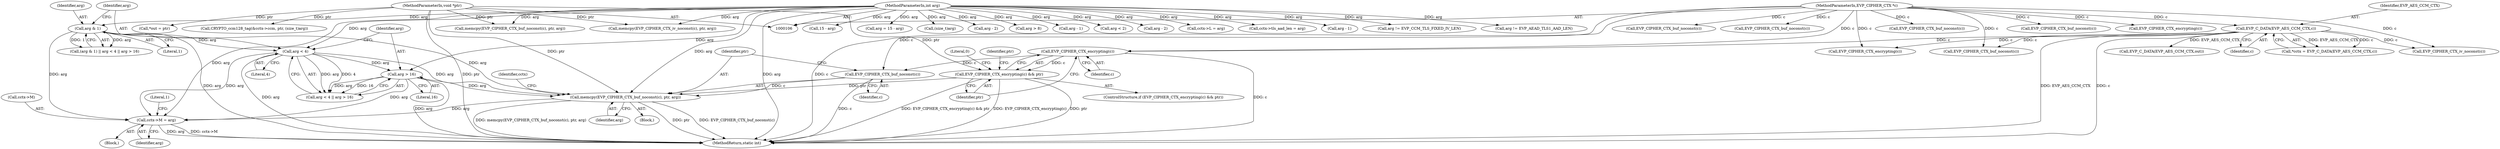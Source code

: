 digraph "0_openssl_00d965474b22b54e4275232bc71ee0c699c5cd21@API" {
"1000300" [label="(Call,memcpy(EVP_CIPHER_CTX_buf_noconst(c), ptr, arg))"];
"1000301" [label="(Call,EVP_CIPHER_CTX_buf_noconst(c))"];
"1000287" [label="(Call,EVP_CIPHER_CTX_encrypting(c))"];
"1000115" [label="(Call,EVP_C_DATA(EVP_AES_CCM_CTX,c))"];
"1000107" [label="(MethodParameterIn,EVP_CIPHER_CTX *c)"];
"1000286" [label="(Call,EVP_CIPHER_CTX_encrypting(c) && ptr)"];
"1000110" [label="(MethodParameterIn,void *ptr)"];
"1000273" [label="(Call,arg & 1)"];
"1000109" [label="(MethodParameterIn,int arg)"];
"1000277" [label="(Call,arg < 4)"];
"1000280" [label="(Call,arg > 16)"];
"1000305" [label="(Call,cctx->M = arg)"];
"1000285" [label="(ControlStructure,if (EVP_CIPHER_CTX_encrypting(c) && ptr))"];
"1000249" [label="(Call,15 - arg)"];
"1000116" [label="(Identifier,EVP_AES_CCM_CTX)"];
"1000307" [label="(Identifier,cctx)"];
"1000184" [label="(Call,EVP_CIPHER_CTX_buf_noconst(c))"];
"1000326" [label="(Call,CRYPTO_ccm128_tag(&cctx->ccm, ptr, (size_t)arg))"];
"1000109" [label="(MethodParameterIn,int arg)"];
"1000274" [label="(Identifier,arg)"];
"1000277" [label="(Call,arg < 4)"];
"1000247" [label="(Call,arg = 15 - arg)"];
"1000117" [label="(Identifier,c)"];
"1000220" [label="(Call,EVP_CIPHER_CTX_buf_noconst(c))"];
"1000279" [label="(Literal,4)"];
"1000302" [label="(Identifier,c)"];
"1000291" [label="(Literal,0)"];
"1000332" [label="(Call,(size_t)arg)"];
"1000303" [label="(Identifier,ptr)"];
"1000278" [label="(Identifier,arg)"];
"1000288" [label="(Identifier,c)"];
"1000167" [label="(Call,memcpy(EVP_CIPHER_CTX_buf_noconst(c), ptr, arg))"];
"1000120" [label="(Block,)"];
"1000402" [label="(MethodReturn,static int)"];
"1000286" [label="(Call,EVP_CIPHER_CTX_encrypting(c) && ptr)"];
"1000110" [label="(MethodParameterIn,void *ptr)"];
"1000115" [label="(Call,EVP_C_DATA(EVP_AES_CCM_CTX,c))"];
"1000275" [label="(Literal,1)"];
"1000212" [label="(Call,arg - 2)"];
"1000240" [label="(Call,EVP_CIPHER_CTX_iv_noconst(c))"];
"1000293" [label="(Identifier,ptr)"];
"1000311" [label="(Literal,1)"];
"1000113" [label="(Call,*cctx = EVP_C_DATA(EVP_AES_CCM_CTX,c))"];
"1000258" [label="(Call,arg > 8)"];
"1000363" [label="(Call,EVP_C_DATA(EVP_AES_CCM_CTX,out))"];
"1000193" [label="(Call,arg - 1)"];
"1000255" [label="(Call,arg < 2)"];
"1000276" [label="(Call,arg < 4 || arg > 16)"];
"1000300" [label="(Call,memcpy(EVP_CIPHER_CTX_buf_noconst(c), ptr, arg))"];
"1000191" [label="(Call,EVP_CIPHER_CTX_buf_noconst(c))"];
"1000304" [label="(Identifier,arg)"];
"1000186" [label="(Call,arg - 2)"];
"1000168" [label="(Call,EVP_CIPHER_CTX_buf_noconst(c))"];
"1000301" [label="(Call,EVP_CIPHER_CTX_buf_noconst(c))"];
"1000281" [label="(Identifier,arg)"];
"1000272" [label="(Call,(arg & 1) || arg < 4 || arg > 16)"];
"1000263" [label="(Call,cctx->L = arg)"];
"1000306" [label="(Call,cctx->M)"];
"1000282" [label="(Literal,16)"];
"1000294" [label="(Block,)"];
"1000287" [label="(Call,EVP_CIPHER_CTX_encrypting(c))"];
"1000172" [label="(Call,cctx->tls_aad_len = arg)"];
"1000239" [label="(Call,memcpy(EVP_CIPHER_CTX_iv_noconst(c), ptr, arg))"];
"1000222" [label="(Call,arg - 1)"];
"1000210" [label="(Call,EVP_CIPHER_CTX_buf_noconst(c))"];
"1000273" [label="(Call,arg & 1)"];
"1000280" [label="(Call,arg > 16)"];
"1000289" [label="(Identifier,ptr)"];
"1000107" [label="(MethodParameterIn,EVP_CIPHER_CTX *c)"];
"1000201" [label="(Call,EVP_CIPHER_CTX_encrypting(c))"];
"1000234" [label="(Call,arg != EVP_CCM_TLS_FIXED_IV_LEN)"];
"1000316" [label="(Call,EVP_CIPHER_CTX_encrypting(c))"];
"1000357" [label="(Call,*out = ptr)"];
"1000162" [label="(Call,arg != EVP_AEAD_TLS1_AAD_LEN)"];
"1000309" [label="(Identifier,arg)"];
"1000305" [label="(Call,cctx->M = arg)"];
"1000300" -> "1000294"  [label="AST: "];
"1000300" -> "1000304"  [label="CFG: "];
"1000301" -> "1000300"  [label="AST: "];
"1000303" -> "1000300"  [label="AST: "];
"1000304" -> "1000300"  [label="AST: "];
"1000307" -> "1000300"  [label="CFG: "];
"1000300" -> "1000402"  [label="DDG: ptr"];
"1000300" -> "1000402"  [label="DDG: EVP_CIPHER_CTX_buf_noconst(c)"];
"1000300" -> "1000402"  [label="DDG: memcpy(EVP_CIPHER_CTX_buf_noconst(c), ptr, arg)"];
"1000301" -> "1000300"  [label="DDG: c"];
"1000286" -> "1000300"  [label="DDG: ptr"];
"1000110" -> "1000300"  [label="DDG: ptr"];
"1000273" -> "1000300"  [label="DDG: arg"];
"1000277" -> "1000300"  [label="DDG: arg"];
"1000280" -> "1000300"  [label="DDG: arg"];
"1000109" -> "1000300"  [label="DDG: arg"];
"1000300" -> "1000305"  [label="DDG: arg"];
"1000301" -> "1000302"  [label="CFG: "];
"1000302" -> "1000301"  [label="AST: "];
"1000303" -> "1000301"  [label="CFG: "];
"1000301" -> "1000402"  [label="DDG: c"];
"1000287" -> "1000301"  [label="DDG: c"];
"1000107" -> "1000301"  [label="DDG: c"];
"1000287" -> "1000286"  [label="AST: "];
"1000287" -> "1000288"  [label="CFG: "];
"1000288" -> "1000287"  [label="AST: "];
"1000289" -> "1000287"  [label="CFG: "];
"1000286" -> "1000287"  [label="CFG: "];
"1000287" -> "1000402"  [label="DDG: c"];
"1000287" -> "1000286"  [label="DDG: c"];
"1000115" -> "1000287"  [label="DDG: c"];
"1000107" -> "1000287"  [label="DDG: c"];
"1000115" -> "1000113"  [label="AST: "];
"1000115" -> "1000117"  [label="CFG: "];
"1000116" -> "1000115"  [label="AST: "];
"1000117" -> "1000115"  [label="AST: "];
"1000113" -> "1000115"  [label="CFG: "];
"1000115" -> "1000402"  [label="DDG: c"];
"1000115" -> "1000402"  [label="DDG: EVP_AES_CCM_CTX"];
"1000115" -> "1000113"  [label="DDG: EVP_AES_CCM_CTX"];
"1000115" -> "1000113"  [label="DDG: c"];
"1000107" -> "1000115"  [label="DDG: c"];
"1000115" -> "1000168"  [label="DDG: c"];
"1000115" -> "1000240"  [label="DDG: c"];
"1000115" -> "1000316"  [label="DDG: c"];
"1000115" -> "1000363"  [label="DDG: EVP_AES_CCM_CTX"];
"1000107" -> "1000106"  [label="AST: "];
"1000107" -> "1000402"  [label="DDG: c"];
"1000107" -> "1000168"  [label="DDG: c"];
"1000107" -> "1000184"  [label="DDG: c"];
"1000107" -> "1000191"  [label="DDG: c"];
"1000107" -> "1000201"  [label="DDG: c"];
"1000107" -> "1000210"  [label="DDG: c"];
"1000107" -> "1000220"  [label="DDG: c"];
"1000107" -> "1000240"  [label="DDG: c"];
"1000107" -> "1000316"  [label="DDG: c"];
"1000286" -> "1000285"  [label="AST: "];
"1000286" -> "1000289"  [label="CFG: "];
"1000289" -> "1000286"  [label="AST: "];
"1000291" -> "1000286"  [label="CFG: "];
"1000293" -> "1000286"  [label="CFG: "];
"1000286" -> "1000402"  [label="DDG: EVP_CIPHER_CTX_encrypting(c) && ptr"];
"1000286" -> "1000402"  [label="DDG: EVP_CIPHER_CTX_encrypting(c)"];
"1000286" -> "1000402"  [label="DDG: ptr"];
"1000110" -> "1000286"  [label="DDG: ptr"];
"1000110" -> "1000106"  [label="AST: "];
"1000110" -> "1000402"  [label="DDG: ptr"];
"1000110" -> "1000167"  [label="DDG: ptr"];
"1000110" -> "1000239"  [label="DDG: ptr"];
"1000110" -> "1000326"  [label="DDG: ptr"];
"1000110" -> "1000357"  [label="DDG: ptr"];
"1000273" -> "1000272"  [label="AST: "];
"1000273" -> "1000275"  [label="CFG: "];
"1000274" -> "1000273"  [label="AST: "];
"1000275" -> "1000273"  [label="AST: "];
"1000278" -> "1000273"  [label="CFG: "];
"1000272" -> "1000273"  [label="CFG: "];
"1000273" -> "1000402"  [label="DDG: arg"];
"1000273" -> "1000272"  [label="DDG: arg"];
"1000273" -> "1000272"  [label="DDG: 1"];
"1000109" -> "1000273"  [label="DDG: arg"];
"1000273" -> "1000277"  [label="DDG: arg"];
"1000273" -> "1000305"  [label="DDG: arg"];
"1000109" -> "1000106"  [label="AST: "];
"1000109" -> "1000402"  [label="DDG: arg"];
"1000109" -> "1000162"  [label="DDG: arg"];
"1000109" -> "1000167"  [label="DDG: arg"];
"1000109" -> "1000172"  [label="DDG: arg"];
"1000109" -> "1000186"  [label="DDG: arg"];
"1000109" -> "1000193"  [label="DDG: arg"];
"1000109" -> "1000212"  [label="DDG: arg"];
"1000109" -> "1000222"  [label="DDG: arg"];
"1000109" -> "1000234"  [label="DDG: arg"];
"1000109" -> "1000239"  [label="DDG: arg"];
"1000109" -> "1000247"  [label="DDG: arg"];
"1000109" -> "1000249"  [label="DDG: arg"];
"1000109" -> "1000255"  [label="DDG: arg"];
"1000109" -> "1000258"  [label="DDG: arg"];
"1000109" -> "1000263"  [label="DDG: arg"];
"1000109" -> "1000277"  [label="DDG: arg"];
"1000109" -> "1000280"  [label="DDG: arg"];
"1000109" -> "1000305"  [label="DDG: arg"];
"1000109" -> "1000332"  [label="DDG: arg"];
"1000277" -> "1000276"  [label="AST: "];
"1000277" -> "1000279"  [label="CFG: "];
"1000278" -> "1000277"  [label="AST: "];
"1000279" -> "1000277"  [label="AST: "];
"1000281" -> "1000277"  [label="CFG: "];
"1000276" -> "1000277"  [label="CFG: "];
"1000277" -> "1000402"  [label="DDG: arg"];
"1000277" -> "1000276"  [label="DDG: arg"];
"1000277" -> "1000276"  [label="DDG: 4"];
"1000277" -> "1000280"  [label="DDG: arg"];
"1000277" -> "1000305"  [label="DDG: arg"];
"1000280" -> "1000276"  [label="AST: "];
"1000280" -> "1000282"  [label="CFG: "];
"1000281" -> "1000280"  [label="AST: "];
"1000282" -> "1000280"  [label="AST: "];
"1000276" -> "1000280"  [label="CFG: "];
"1000280" -> "1000402"  [label="DDG: arg"];
"1000280" -> "1000276"  [label="DDG: arg"];
"1000280" -> "1000276"  [label="DDG: 16"];
"1000280" -> "1000305"  [label="DDG: arg"];
"1000305" -> "1000120"  [label="AST: "];
"1000305" -> "1000309"  [label="CFG: "];
"1000306" -> "1000305"  [label="AST: "];
"1000309" -> "1000305"  [label="AST: "];
"1000311" -> "1000305"  [label="CFG: "];
"1000305" -> "1000402"  [label="DDG: arg"];
"1000305" -> "1000402"  [label="DDG: cctx->M"];
}

